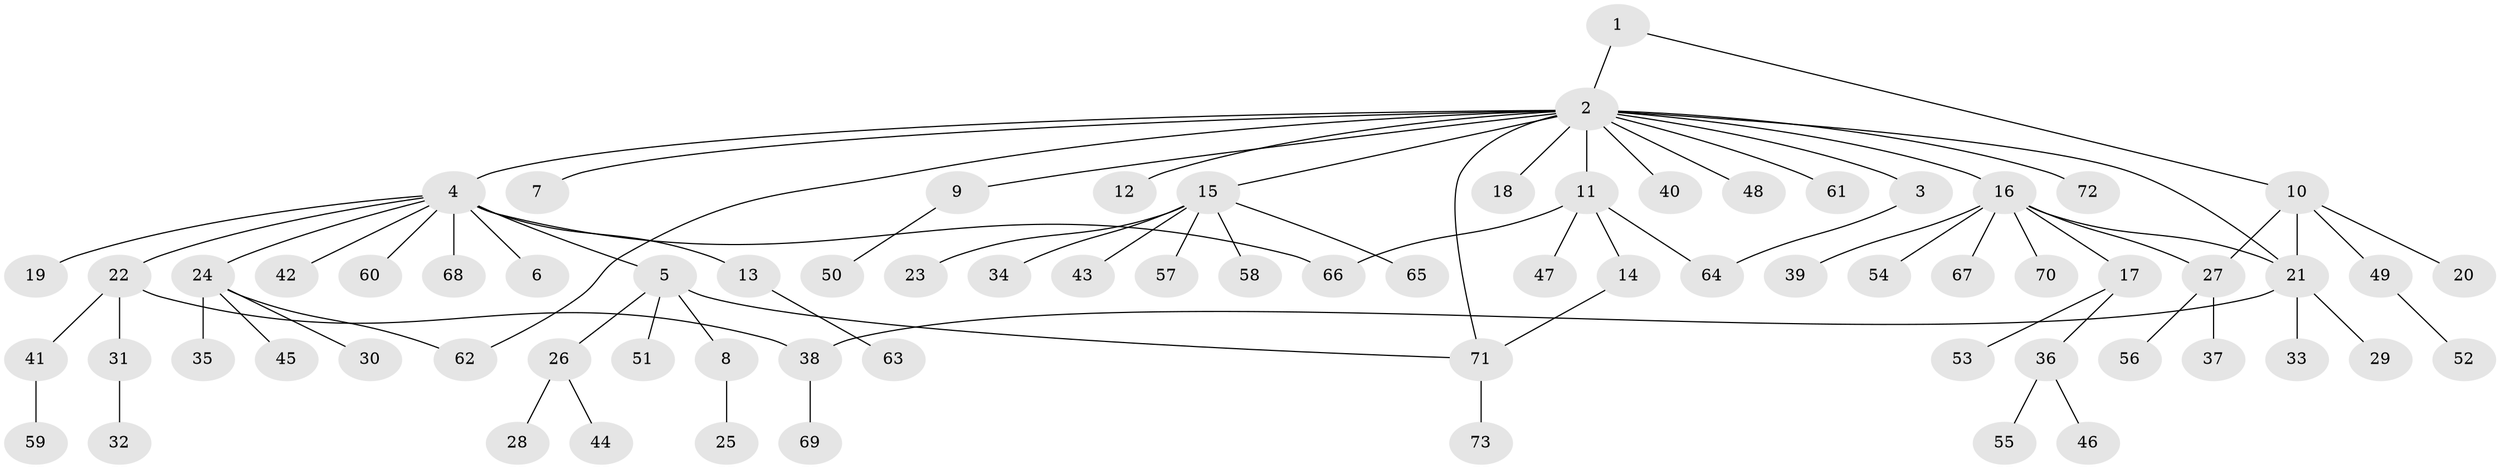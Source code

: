 // coarse degree distribution, {3: 0.043478260869565216, 7: 0.043478260869565216, 5: 0.043478260869565216, 4: 0.21739130434782608, 1: 0.391304347826087, 2: 0.2608695652173913}
// Generated by graph-tools (version 1.1) at 2025/50/03/04/25 22:50:11]
// undirected, 73 vertices, 81 edges
graph export_dot {
  node [color=gray90,style=filled];
  1;
  2;
  3;
  4;
  5;
  6;
  7;
  8;
  9;
  10;
  11;
  12;
  13;
  14;
  15;
  16;
  17;
  18;
  19;
  20;
  21;
  22;
  23;
  24;
  25;
  26;
  27;
  28;
  29;
  30;
  31;
  32;
  33;
  34;
  35;
  36;
  37;
  38;
  39;
  40;
  41;
  42;
  43;
  44;
  45;
  46;
  47;
  48;
  49;
  50;
  51;
  52;
  53;
  54;
  55;
  56;
  57;
  58;
  59;
  60;
  61;
  62;
  63;
  64;
  65;
  66;
  67;
  68;
  69;
  70;
  71;
  72;
  73;
  1 -- 2;
  1 -- 10;
  2 -- 3;
  2 -- 4;
  2 -- 7;
  2 -- 9;
  2 -- 11;
  2 -- 12;
  2 -- 15;
  2 -- 16;
  2 -- 18;
  2 -- 21;
  2 -- 40;
  2 -- 48;
  2 -- 61;
  2 -- 62;
  2 -- 71;
  2 -- 72;
  3 -- 64;
  4 -- 5;
  4 -- 6;
  4 -- 13;
  4 -- 19;
  4 -- 22;
  4 -- 24;
  4 -- 42;
  4 -- 60;
  4 -- 66;
  4 -- 68;
  5 -- 8;
  5 -- 26;
  5 -- 51;
  5 -- 71;
  8 -- 25;
  9 -- 50;
  10 -- 20;
  10 -- 21;
  10 -- 27;
  10 -- 49;
  11 -- 14;
  11 -- 47;
  11 -- 64;
  11 -- 66;
  13 -- 63;
  14 -- 71;
  15 -- 23;
  15 -- 34;
  15 -- 43;
  15 -- 57;
  15 -- 58;
  15 -- 65;
  16 -- 17;
  16 -- 21;
  16 -- 27;
  16 -- 39;
  16 -- 54;
  16 -- 67;
  16 -- 70;
  17 -- 36;
  17 -- 53;
  21 -- 29;
  21 -- 33;
  21 -- 38;
  22 -- 31;
  22 -- 38;
  22 -- 41;
  24 -- 30;
  24 -- 35;
  24 -- 45;
  24 -- 62;
  26 -- 28;
  26 -- 44;
  27 -- 37;
  27 -- 56;
  31 -- 32;
  36 -- 46;
  36 -- 55;
  38 -- 69;
  41 -- 59;
  49 -- 52;
  71 -- 73;
}
